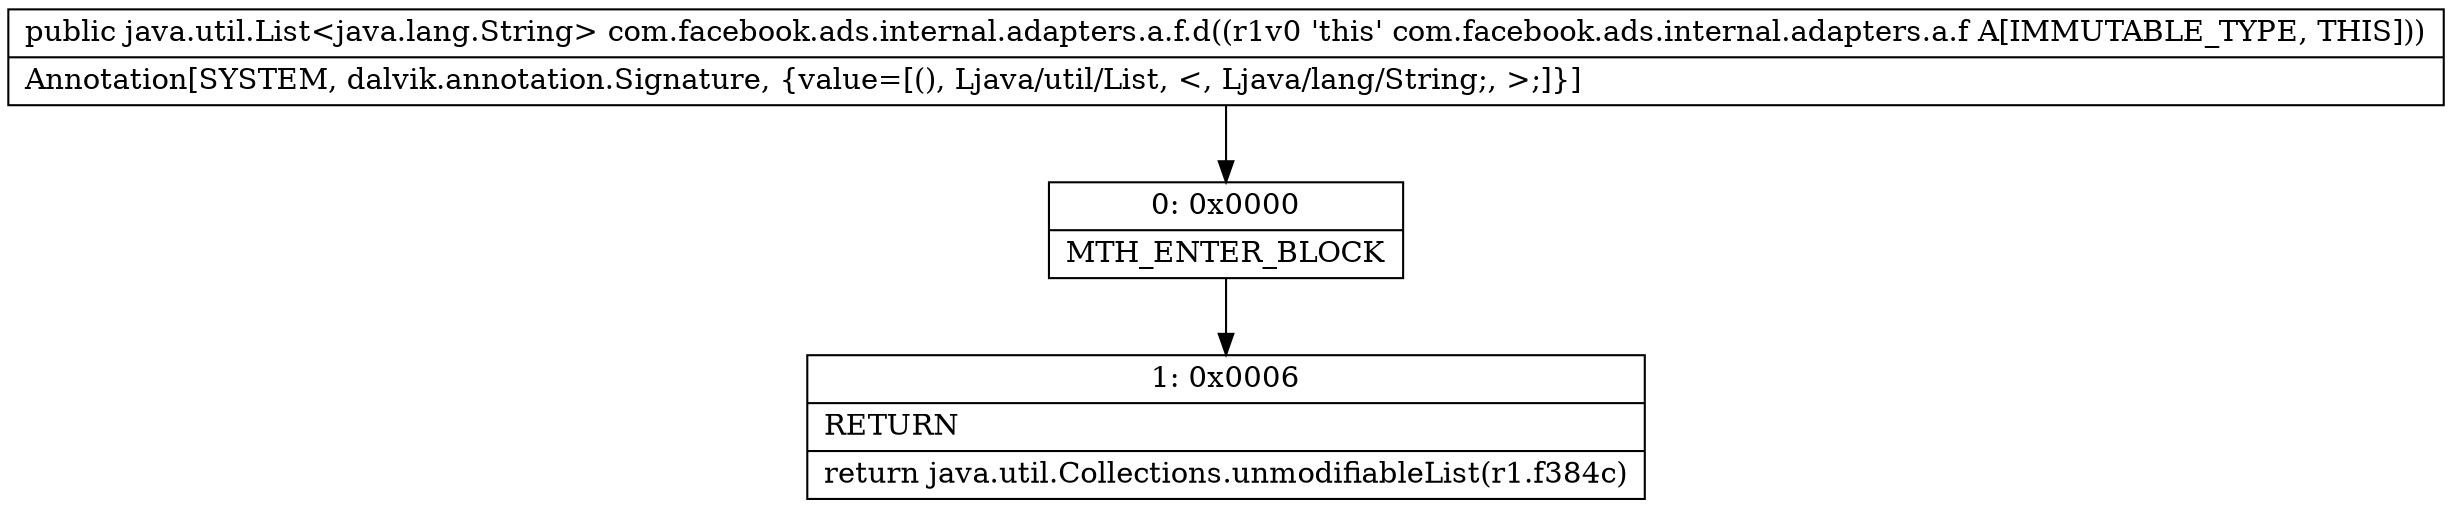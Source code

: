 digraph "CFG forcom.facebook.ads.internal.adapters.a.f.d()Ljava\/util\/List;" {
Node_0 [shape=record,label="{0\:\ 0x0000|MTH_ENTER_BLOCK\l}"];
Node_1 [shape=record,label="{1\:\ 0x0006|RETURN\l|return java.util.Collections.unmodifiableList(r1.f384c)\l}"];
MethodNode[shape=record,label="{public java.util.List\<java.lang.String\> com.facebook.ads.internal.adapters.a.f.d((r1v0 'this' com.facebook.ads.internal.adapters.a.f A[IMMUTABLE_TYPE, THIS]))  | Annotation[SYSTEM, dalvik.annotation.Signature, \{value=[(), Ljava\/util\/List, \<, Ljava\/lang\/String;, \>;]\}]\l}"];
MethodNode -> Node_0;
Node_0 -> Node_1;
}

